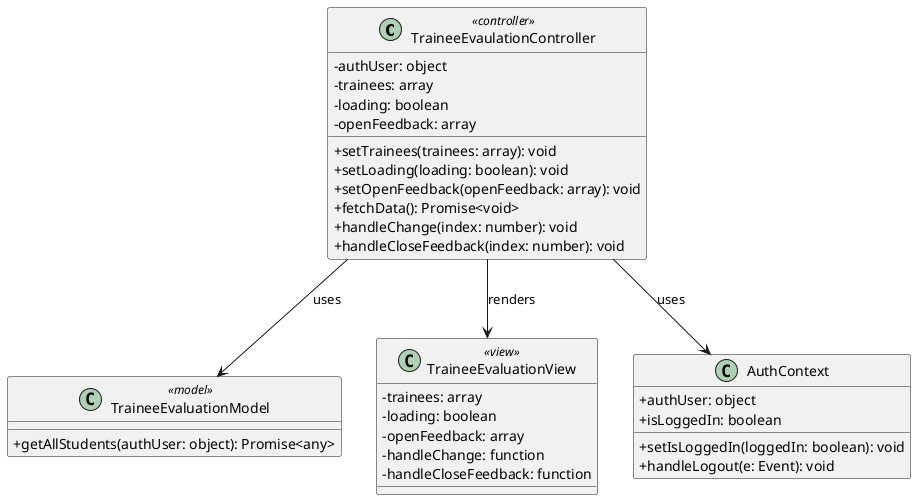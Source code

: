 @startuml trainee evaluation
skinparam classAttributeIconSize 0

class TraineeEvaulationController <<controller>> {
  - authUser: object
  - trainees: array
  - loading: boolean
  - openFeedback: array
  + setTrainees(trainees: array): void
  + setLoading(loading: boolean): void
  + setOpenFeedback(openFeedback: array): void
  + fetchData(): Promise<void>
  + handleChange(index: number): void
  + handleCloseFeedback(index: number): void
}

class TraineeEvaluationModel <<model>> {
  + getAllStudents(authUser: object): Promise<any>
}

class TraineeEvaluationView <<view>> {
  - trainees: array
  - loading: boolean
  - openFeedback: array
  - handleChange: function
  - handleCloseFeedback: function
}

class AuthContext {
  + authUser: object
  + isLoggedIn: boolean
  + setIsLoggedIn(loggedIn: boolean): void
  + handleLogout(e: Event): void
}

TraineeEvaulationController -down-> AuthContext : uses
TraineeEvaulationController -down-> TraineeEvaluationModel : uses
TraineeEvaulationController -down-> TraineeEvaluationView : renders

@enduml
